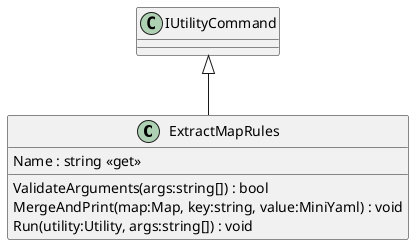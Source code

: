 @startuml
class ExtractMapRules {
    Name : string <<get>>
    ValidateArguments(args:string[]) : bool
    MergeAndPrint(map:Map, key:string, value:MiniYaml) : void
    Run(utility:Utility, args:string[]) : void
}
IUtilityCommand <|-- ExtractMapRules
@enduml

